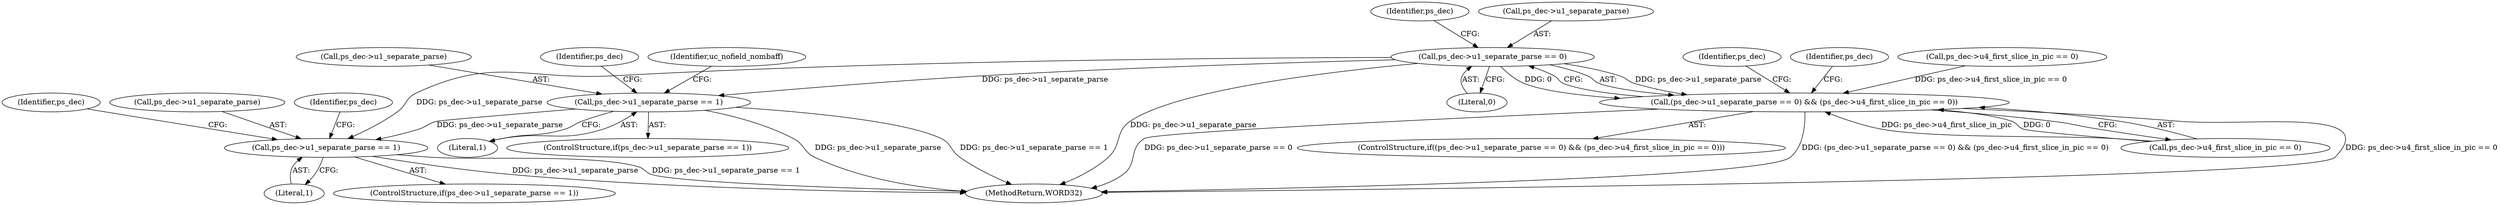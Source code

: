 digraph "0_Android_8b5fd8f24eba5dd19ab2f80ea11a9125aa882ae2@pointer" {
"1001158" [label="(Call,ps_dec->u1_separate_parse == 0)"];
"1001157" [label="(Call,(ps_dec->u1_separate_parse == 0) && (ps_dec->u4_first_slice_in_pic == 0))"];
"1001650" [label="(Call,ps_dec->u1_separate_parse == 1)"];
"1002066" [label="(Call,ps_dec->u1_separate_parse == 1)"];
"1002568" [label="(MethodReturn,WORD32)"];
"1002070" [label="(Literal,1)"];
"1001165" [label="(Identifier,ps_dec)"];
"1002066" [label="(Call,ps_dec->u1_separate_parse == 1)"];
"1001159" [label="(Call,ps_dec->u1_separate_parse)"];
"1001142" [label="(Call,ps_dec->u4_first_slice_in_pic == 0)"];
"1001163" [label="(Call,ps_dec->u4_first_slice_in_pic == 0)"];
"1002074" [label="(Identifier,ps_dec)"];
"1001654" [label="(Literal,1)"];
"1001156" [label="(ControlStructure,if((ps_dec->u1_separate_parse == 0) && (ps_dec->u4_first_slice_in_pic == 0)))"];
"1001651" [label="(Call,ps_dec->u1_separate_parse)"];
"1001158" [label="(Call,ps_dec->u1_separate_parse == 0)"];
"1001171" [label="(Identifier,ps_dec)"];
"1002067" [label="(Call,ps_dec->u1_separate_parse)"];
"1002087" [label="(Identifier,ps_dec)"];
"1001162" [label="(Literal,0)"];
"1001650" [label="(Call,ps_dec->u1_separate_parse == 1)"];
"1001175" [label="(Identifier,ps_dec)"];
"1002065" [label="(ControlStructure,if(ps_dec->u1_separate_parse == 1))"];
"1001659" [label="(Identifier,ps_dec)"];
"1001726" [label="(Identifier,uc_nofield_nombaff)"];
"1001157" [label="(Call,(ps_dec->u1_separate_parse == 0) && (ps_dec->u4_first_slice_in_pic == 0))"];
"1001649" [label="(ControlStructure,if(ps_dec->u1_separate_parse == 1))"];
"1001158" -> "1001157"  [label="AST: "];
"1001158" -> "1001162"  [label="CFG: "];
"1001159" -> "1001158"  [label="AST: "];
"1001162" -> "1001158"  [label="AST: "];
"1001165" -> "1001158"  [label="CFG: "];
"1001157" -> "1001158"  [label="CFG: "];
"1001158" -> "1002568"  [label="DDG: ps_dec->u1_separate_parse"];
"1001158" -> "1001157"  [label="DDG: ps_dec->u1_separate_parse"];
"1001158" -> "1001157"  [label="DDG: 0"];
"1001158" -> "1001650"  [label="DDG: ps_dec->u1_separate_parse"];
"1001158" -> "1002066"  [label="DDG: ps_dec->u1_separate_parse"];
"1001157" -> "1001156"  [label="AST: "];
"1001157" -> "1001163"  [label="CFG: "];
"1001163" -> "1001157"  [label="AST: "];
"1001171" -> "1001157"  [label="CFG: "];
"1001175" -> "1001157"  [label="CFG: "];
"1001157" -> "1002568"  [label="DDG: ps_dec->u4_first_slice_in_pic == 0"];
"1001157" -> "1002568"  [label="DDG: ps_dec->u1_separate_parse == 0"];
"1001157" -> "1002568"  [label="DDG: (ps_dec->u1_separate_parse == 0) && (ps_dec->u4_first_slice_in_pic == 0)"];
"1001163" -> "1001157"  [label="DDG: ps_dec->u4_first_slice_in_pic"];
"1001163" -> "1001157"  [label="DDG: 0"];
"1001142" -> "1001157"  [label="DDG: ps_dec->u4_first_slice_in_pic == 0"];
"1001650" -> "1001649"  [label="AST: "];
"1001650" -> "1001654"  [label="CFG: "];
"1001651" -> "1001650"  [label="AST: "];
"1001654" -> "1001650"  [label="AST: "];
"1001659" -> "1001650"  [label="CFG: "];
"1001726" -> "1001650"  [label="CFG: "];
"1001650" -> "1002568"  [label="DDG: ps_dec->u1_separate_parse"];
"1001650" -> "1002568"  [label="DDG: ps_dec->u1_separate_parse == 1"];
"1001650" -> "1002066"  [label="DDG: ps_dec->u1_separate_parse"];
"1002066" -> "1002065"  [label="AST: "];
"1002066" -> "1002070"  [label="CFG: "];
"1002067" -> "1002066"  [label="AST: "];
"1002070" -> "1002066"  [label="AST: "];
"1002074" -> "1002066"  [label="CFG: "];
"1002087" -> "1002066"  [label="CFG: "];
"1002066" -> "1002568"  [label="DDG: ps_dec->u1_separate_parse"];
"1002066" -> "1002568"  [label="DDG: ps_dec->u1_separate_parse == 1"];
}

